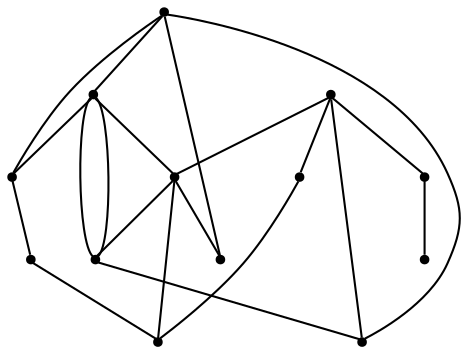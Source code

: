 graph {
  node [shape=point,comment="{\"directed\":false,\"doi\":\"10.1007/3-540-46648-7_35\",\"figure\":\"? (1)\"}"]

  v0 [pos="841.1051305378312,1022.4440712504718"]
  v1 [pos="688.0859995591354,944.1806946843108"]
  v2 [pos="841.1051305378312,1100.4574152380128"]
  v3 [pos="780.0975077257276,1074.4529778403592"]
  v4 [pos="688.0859995591354,865.6672855395295"]
  v5 [pos="596.8245864186396,891.6716911426029"]
  v6 [pos="505.0631231745451,1022.4440712504718"]
  v7 [pos="688.0859995591354,1100.4574152380128"]
  v8 [pos="658.0822621015203,1230.729698394061"]
  v9 [pos="505.0631231745451,944.1806946843108"]
  v10 [pos="566.0707539349282,1204.475228417787"]
  v11 [pos="505.0631231745451,1152.4663218278997"]
  v12 [pos="413.05163090451185,1048.4485722372858"]

  v0 -- v1 [id="-1",pos="841.1051305378312,1022.4440712504718 688.0859995591354,944.1806946843108 688.0859995591354,944.1806946843108 688.0859995591354,944.1806946843108"]
  v12 -- v9 [id="-2",pos="413.05163090451185,1048.4485722372858 505.0631231745451,944.1806946843108 505.0631231745451,944.1806946843108 505.0631231745451,944.1806946843108"]
  v11 -- v3 [id="-3",pos="505.0631231745451,1152.4663218278997 747.0933742671687,1204.4752602123672 747.0933742671687,1204.4752602123672 747.0933742671687,1204.4752602123672 780.0975077257276,1074.4529778403592 780.0975077257276,1074.4529778403592 780.0975077257276,1074.4529778403592"]
  v11 -- v12 [id="-4",pos="505.0631231745451,1152.4663218278997 413.05163090451185,1048.4485722372858 413.05163090451185,1048.4485722372858 413.05163090451185,1048.4485722372858"]
  v11 -- v10 [id="-5",pos="505.0631231745451,1152.4663218278997 566.0707539349282,1204.475228417787 566.0707539349282,1204.475228417787 566.0707539349282,1204.475228417787"]
  v6 -- v7 [id="-6",pos="505.0631231745451,1022.4440712504718 688.0859995591354,1100.4574152380128 688.0859995591354,1100.4574152380128 688.0859995591354,1100.4574152380128"]
  v6 -- v9 [id="-7",pos="505.0631231745451,1022.4440712504718 505.0631231745451,944.1806946843108 505.0631231745451,944.1806946843108 505.0631231745451,944.1806946843108"]
  v6 -- v2 [id="-8",pos="505.0631231745451,1022.4440712504718 594.0742432884729,1126.4619162248264 594.0742432884729,1126.4619162248264 594.0742432884729,1126.4619162248264 747.0933742671687,1204.4752602123672 747.0933742671687,1204.4752602123672 747.0933742671687,1204.4752602123672 841.1051305378312,1100.4574152380128 841.1051305378312,1100.4574152380128 841.1051305378312,1100.4574152380128"]
  v10 -- v8 [id="-9",pos="566.0707539349282,1204.475228417787 658.0822621015203,1230.729698394061 658.0822621015203,1230.729698394061 658.0822621015203,1230.729698394061"]
  v5 -- v9 [id="-10",pos="596.8245864186396,891.6716911426029 505.0631231745451,944.1806946843108 505.0631231745451,944.1806946843108 505.0631231745451,944.1806946843108"]
  v7 -- v1 [id="-12",pos="688.0859995591354,1100.4574152380128 688.0859995591354,944.1806946843108 688.0859995591354,944.1806946843108 688.0859995591354,944.1806946843108"]
  v7 -- v3 [id="-13",pos="688.0859995591354,1100.4574152380128 780.0975077257276,1074.4529778403592 780.0975077257276,1074.4529778403592 780.0975077257276,1074.4529778403592"]
  v7 -- v1 [id="-14",pos="688.0859995591354,1100.4574152380128 594.0742432884729,1022.4440394558917 594.0742432884729,1022.4440394558917 594.0742432884729,1022.4440394558917 688.0859995591354,944.1806946843108 688.0859995591354,944.1806946843108 688.0859995591354,944.1806946843108"]
  v1 -- v6 [id="-15",pos="688.0859995591354,944.1806946843108 505.0631231745451,1022.4440712504718 505.0631231745451,1022.4440712504718 505.0631231745451,1022.4440712504718"]
  v4 -- v0 [id="-16",pos="688.0859995591354,865.6672855395295 841.1051305378312,1022.4440712504718 841.1051305378312,1022.4440712504718 841.1051305378312,1022.4440712504718"]
  v4 -- v5 [id="-17",pos="688.0859995591354,865.6672855395295 596.8245864186396,891.6716911426029 596.8245864186396,891.6716911426029 596.8245864186396,891.6716911426029"]
  v1 -- v4 [id="-18",pos="688.0859995591354,944.1806946843108 688.0859995591354,865.6672855395295 688.0859995591354,865.6672855395295 688.0859995591354,865.6672855395295"]
  v11 -- v6 [id="-19",pos="505.0631231745451,1152.4663218278997 505.0631231745451,1022.4440712504718 505.0631231745451,1022.4440712504718 505.0631231745451,1022.4440712504718"]
  v3 -- v0 [id="-20",pos="780.0975077257276,1074.4529778403592 841.1051305378312,1022.4440712504718 841.1051305378312,1022.4440712504718 841.1051305378312,1022.4440712504718"]
  v0 -- v2 [id="-21",pos="841.1051305378312,1022.4440712504718 841.1051305378312,1100.4574152380128 841.1051305378312,1100.4574152380128 841.1051305378312,1100.4574152380128"]
}